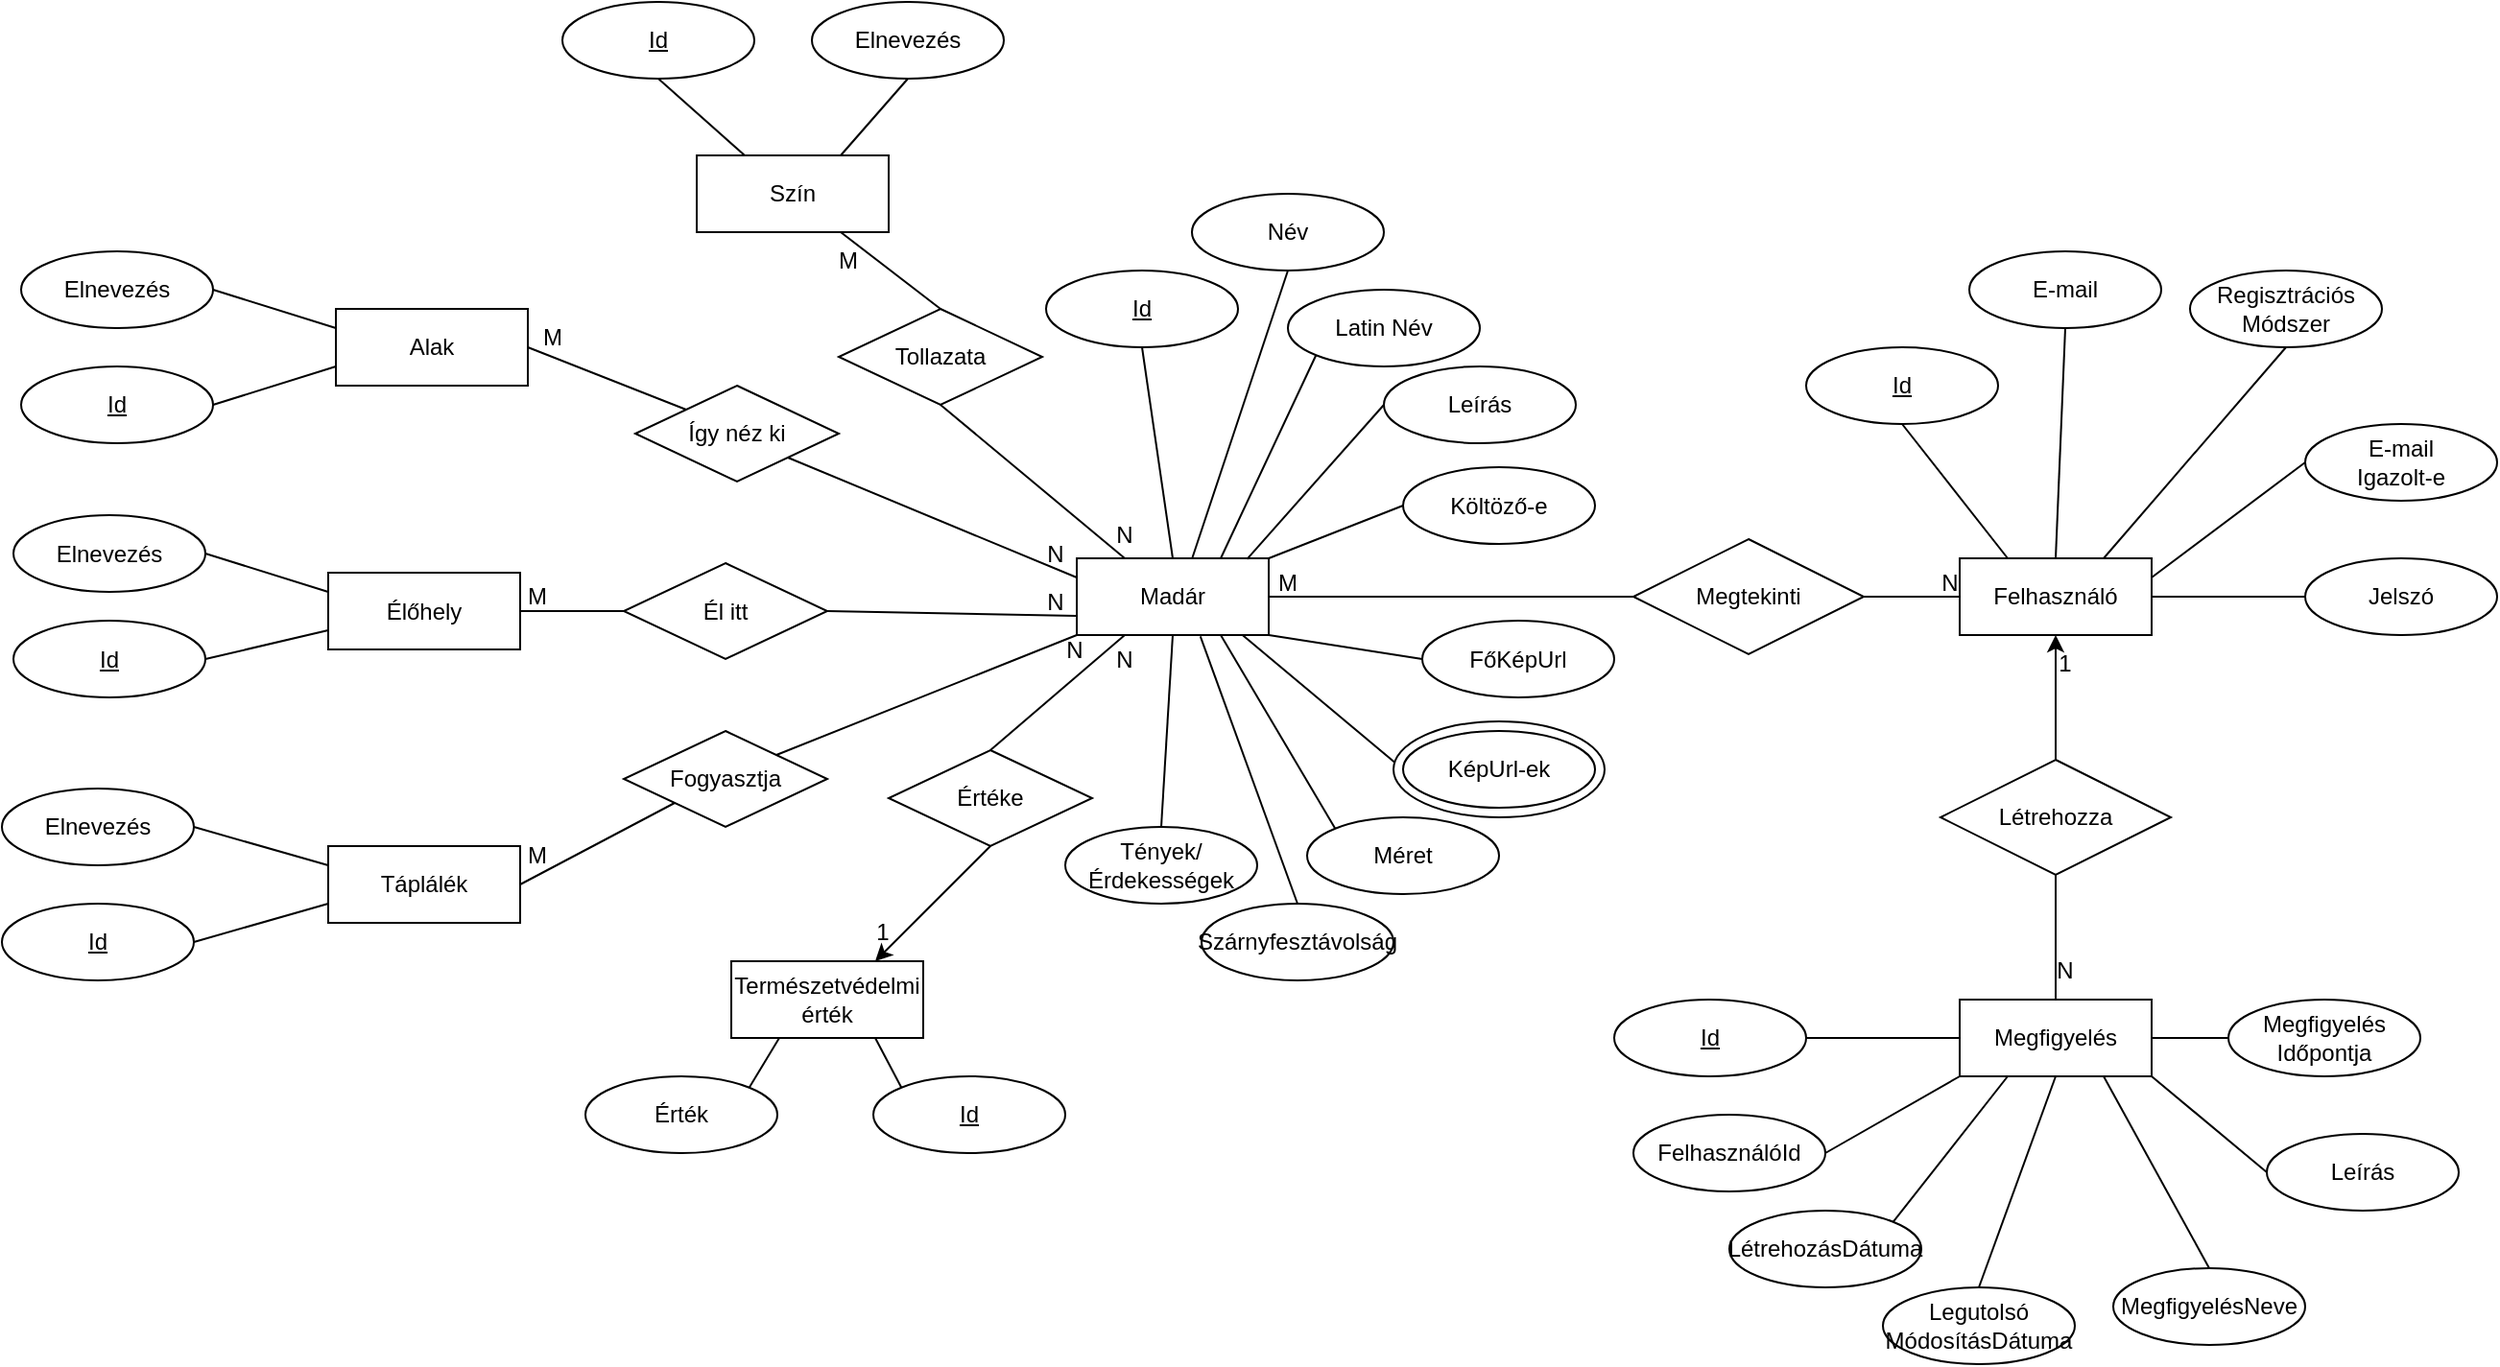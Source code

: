 <mxfile version="25.0.3">
  <diagram name="1 oldal" id="52tMeyd-l2eylrBMG9Zo">
    <mxGraphModel dx="2155" dy="759" grid="1" gridSize="10" guides="1" tooltips="1" connect="1" arrows="1" fold="1" page="1" pageScale="1" pageWidth="827" pageHeight="1169" math="0" shadow="0">
      <root>
        <mxCell id="0" />
        <mxCell id="1" parent="0" />
        <mxCell id="6RY31sjnSMYlJmFglcvq-115" value="Madár" style="whiteSpace=wrap;html=1;align=center;" vertex="1" parent="1">
          <mxGeometry x="470" y="560" width="100" height="40" as="geometry" />
        </mxCell>
        <mxCell id="6RY31sjnSMYlJmFglcvq-116" value="Felhasználó" style="whiteSpace=wrap;html=1;align=center;" vertex="1" parent="1">
          <mxGeometry x="930" y="560" width="100" height="40" as="geometry" />
        </mxCell>
        <mxCell id="6RY31sjnSMYlJmFglcvq-223" style="edgeStyle=orthogonalEdgeStyle;rounded=0;orthogonalLoop=1;jettySize=auto;html=1;exitX=0.5;exitY=0;exitDx=0;exitDy=0;fontFamily=Helvetica;fontSize=12;fontColor=default;endArrow=classic;endFill=1;startArrow=none;startFill=0;" edge="1" parent="1" source="6RY31sjnSMYlJmFglcvq-225" target="6RY31sjnSMYlJmFglcvq-116">
          <mxGeometry relative="1" as="geometry">
            <Array as="points">
              <mxPoint x="980" y="630" />
              <mxPoint x="980" y="630" />
            </Array>
          </mxGeometry>
        </mxCell>
        <mxCell id="6RY31sjnSMYlJmFglcvq-117" value="Megfigyelés" style="whiteSpace=wrap;html=1;align=center;" vertex="1" parent="1">
          <mxGeometry x="930" y="790" width="100" height="40" as="geometry" />
        </mxCell>
        <mxCell id="6RY31sjnSMYlJmFglcvq-118" value="Szín" style="whiteSpace=wrap;html=1;align=center;" vertex="1" parent="1">
          <mxGeometry x="272" y="350" width="100" height="40" as="geometry" />
        </mxCell>
        <mxCell id="6RY31sjnSMYlJmFglcvq-119" value="Természetvédelmi érték" style="whiteSpace=wrap;html=1;align=center;" vertex="1" parent="1">
          <mxGeometry x="290" y="770" width="100" height="40" as="geometry" />
        </mxCell>
        <mxCell id="6RY31sjnSMYlJmFglcvq-121" value="Id" style="ellipse;whiteSpace=wrap;html=1;align=center;fontStyle=4" vertex="1" parent="1">
          <mxGeometry x="364" y="830" width="100" height="40" as="geometry" />
        </mxCell>
        <mxCell id="6RY31sjnSMYlJmFglcvq-122" value="Érték" style="ellipse;whiteSpace=wrap;html=1;align=center;" vertex="1" parent="1">
          <mxGeometry x="214" y="830" width="100" height="40" as="geometry" />
        </mxCell>
        <mxCell id="6RY31sjnSMYlJmFglcvq-123" value="Id" style="ellipse;whiteSpace=wrap;html=1;align=center;fontStyle=4" vertex="1" parent="1">
          <mxGeometry x="202" y="270" width="100" height="40" as="geometry" />
        </mxCell>
        <mxCell id="6RY31sjnSMYlJmFglcvq-125" value="Elnevezés" style="ellipse;whiteSpace=wrap;html=1;align=center;" vertex="1" parent="1">
          <mxGeometry x="332" y="270" width="100" height="40" as="geometry" />
        </mxCell>
        <mxCell id="6RY31sjnSMYlJmFglcvq-129" value="" style="endArrow=none;html=1;rounded=0;entryX=0.5;entryY=1;entryDx=0;entryDy=0;exitX=0.25;exitY=0;exitDx=0;exitDy=0;" edge="1" parent="1" source="6RY31sjnSMYlJmFglcvq-118" target="6RY31sjnSMYlJmFglcvq-123">
          <mxGeometry width="50" height="50" relative="1" as="geometry">
            <mxPoint x="312" y="440" as="sourcePoint" />
            <mxPoint x="362" y="390" as="targetPoint" />
          </mxGeometry>
        </mxCell>
        <mxCell id="6RY31sjnSMYlJmFglcvq-130" value="" style="endArrow=none;html=1;rounded=0;entryX=0.5;entryY=1;entryDx=0;entryDy=0;exitX=0.75;exitY=0;exitDx=0;exitDy=0;" edge="1" parent="1" source="6RY31sjnSMYlJmFglcvq-118" target="6RY31sjnSMYlJmFglcvq-125">
          <mxGeometry width="50" height="50" relative="1" as="geometry">
            <mxPoint x="312" y="440" as="sourcePoint" />
            <mxPoint x="362" y="390" as="targetPoint" />
          </mxGeometry>
        </mxCell>
        <mxCell id="6RY31sjnSMYlJmFglcvq-131" value="Alak" style="whiteSpace=wrap;html=1;align=center;" vertex="1" parent="1">
          <mxGeometry x="84" y="430" width="100" height="40" as="geometry" />
        </mxCell>
        <mxCell id="6RY31sjnSMYlJmFglcvq-132" value="Id" style="ellipse;whiteSpace=wrap;html=1;align=center;fontStyle=4" vertex="1" parent="1">
          <mxGeometry x="-80" y="460" width="100" height="40" as="geometry" />
        </mxCell>
        <mxCell id="6RY31sjnSMYlJmFglcvq-133" value="Elnevezés" style="ellipse;whiteSpace=wrap;html=1;align=center;" vertex="1" parent="1">
          <mxGeometry x="-80" y="400" width="100" height="40" as="geometry" />
        </mxCell>
        <mxCell id="6RY31sjnSMYlJmFglcvq-134" value="" style="endArrow=none;html=1;rounded=0;entryX=1;entryY=0.5;entryDx=0;entryDy=0;exitX=0;exitY=0.75;exitDx=0;exitDy=0;" edge="1" parent="1" source="6RY31sjnSMYlJmFglcvq-131" target="6RY31sjnSMYlJmFglcvq-132">
          <mxGeometry width="50" height="50" relative="1" as="geometry">
            <mxPoint x="124" y="530" as="sourcePoint" />
            <mxPoint x="174" y="480" as="targetPoint" />
          </mxGeometry>
        </mxCell>
        <mxCell id="6RY31sjnSMYlJmFglcvq-135" value="" style="endArrow=none;html=1;rounded=0;entryX=1;entryY=0.5;entryDx=0;entryDy=0;exitX=0;exitY=0.25;exitDx=0;exitDy=0;" edge="1" parent="1" source="6RY31sjnSMYlJmFglcvq-131" target="6RY31sjnSMYlJmFglcvq-133">
          <mxGeometry width="50" height="50" relative="1" as="geometry">
            <mxPoint x="124" y="530" as="sourcePoint" />
            <mxPoint x="174" y="480" as="targetPoint" />
          </mxGeometry>
        </mxCell>
        <mxCell id="6RY31sjnSMYlJmFglcvq-136" value="Élőhely" style="whiteSpace=wrap;html=1;align=center;" vertex="1" parent="1">
          <mxGeometry x="80" y="567.5" width="100" height="40" as="geometry" />
        </mxCell>
        <mxCell id="6RY31sjnSMYlJmFglcvq-137" value="Id" style="ellipse;whiteSpace=wrap;html=1;align=center;fontStyle=4" vertex="1" parent="1">
          <mxGeometry x="-84" y="592.5" width="100" height="40" as="geometry" />
        </mxCell>
        <mxCell id="6RY31sjnSMYlJmFglcvq-138" value="Elnevezés" style="ellipse;whiteSpace=wrap;html=1;align=center;" vertex="1" parent="1">
          <mxGeometry x="-84" y="537.5" width="100" height="40" as="geometry" />
        </mxCell>
        <mxCell id="6RY31sjnSMYlJmFglcvq-139" value="" style="endArrow=none;html=1;rounded=0;entryX=1;entryY=0.5;entryDx=0;entryDy=0;exitX=0;exitY=0.75;exitDx=0;exitDy=0;" edge="1" parent="1" source="6RY31sjnSMYlJmFglcvq-136" target="6RY31sjnSMYlJmFglcvq-137">
          <mxGeometry width="50" height="50" relative="1" as="geometry">
            <mxPoint x="120" y="657.5" as="sourcePoint" />
            <mxPoint x="170" y="607.5" as="targetPoint" />
          </mxGeometry>
        </mxCell>
        <mxCell id="6RY31sjnSMYlJmFglcvq-140" value="" style="endArrow=none;html=1;rounded=0;entryX=1;entryY=0.5;entryDx=0;entryDy=0;exitX=0;exitY=0.25;exitDx=0;exitDy=0;" edge="1" parent="1" source="6RY31sjnSMYlJmFglcvq-136" target="6RY31sjnSMYlJmFglcvq-138">
          <mxGeometry width="50" height="50" relative="1" as="geometry">
            <mxPoint x="120" y="657.5" as="sourcePoint" />
            <mxPoint x="170" y="607.5" as="targetPoint" />
          </mxGeometry>
        </mxCell>
        <mxCell id="6RY31sjnSMYlJmFglcvq-141" value="Táplálék" style="whiteSpace=wrap;html=1;align=center;" vertex="1" parent="1">
          <mxGeometry x="80" y="710" width="100" height="40" as="geometry" />
        </mxCell>
        <mxCell id="6RY31sjnSMYlJmFglcvq-142" value="Id" style="ellipse;whiteSpace=wrap;html=1;align=center;fontStyle=4" vertex="1" parent="1">
          <mxGeometry x="-90" y="740" width="100" height="40" as="geometry" />
        </mxCell>
        <mxCell id="6RY31sjnSMYlJmFglcvq-143" value="Elnevezés" style="ellipse;whiteSpace=wrap;html=1;align=center;" vertex="1" parent="1">
          <mxGeometry x="-90" y="680" width="100" height="40" as="geometry" />
        </mxCell>
        <mxCell id="6RY31sjnSMYlJmFglcvq-144" value="" style="endArrow=none;html=1;rounded=0;entryX=1;entryY=0.5;entryDx=0;entryDy=0;exitX=0;exitY=0.75;exitDx=0;exitDy=0;" edge="1" parent="1" source="6RY31sjnSMYlJmFglcvq-141" target="6RY31sjnSMYlJmFglcvq-142">
          <mxGeometry width="50" height="50" relative="1" as="geometry">
            <mxPoint x="120" y="800" as="sourcePoint" />
            <mxPoint x="170" y="750" as="targetPoint" />
          </mxGeometry>
        </mxCell>
        <mxCell id="6RY31sjnSMYlJmFglcvq-145" value="" style="endArrow=none;html=1;rounded=0;entryX=1;entryY=0.5;entryDx=0;entryDy=0;exitX=0;exitY=0.25;exitDx=0;exitDy=0;" edge="1" parent="1" source="6RY31sjnSMYlJmFglcvq-141" target="6RY31sjnSMYlJmFglcvq-143">
          <mxGeometry width="50" height="50" relative="1" as="geometry">
            <mxPoint x="120" y="800" as="sourcePoint" />
            <mxPoint x="170" y="750" as="targetPoint" />
          </mxGeometry>
        </mxCell>
        <mxCell id="6RY31sjnSMYlJmFglcvq-146" value="" style="endArrow=none;html=1;rounded=0;exitX=0;exitY=0;exitDx=0;exitDy=0;entryX=0.75;entryY=1;entryDx=0;entryDy=0;" edge="1" parent="1" source="6RY31sjnSMYlJmFglcvq-121" target="6RY31sjnSMYlJmFglcvq-119">
          <mxGeometry width="50" height="50" relative="1" as="geometry">
            <mxPoint x="420" y="820" as="sourcePoint" />
            <mxPoint x="470" y="770" as="targetPoint" />
          </mxGeometry>
        </mxCell>
        <mxCell id="6RY31sjnSMYlJmFglcvq-147" value="" style="endArrow=none;html=1;rounded=0;entryX=0.25;entryY=1;entryDx=0;entryDy=0;exitX=1;exitY=0;exitDx=0;exitDy=0;" edge="1" parent="1" source="6RY31sjnSMYlJmFglcvq-122" target="6RY31sjnSMYlJmFglcvq-119">
          <mxGeometry width="50" height="50" relative="1" as="geometry">
            <mxPoint x="420" y="820" as="sourcePoint" />
            <mxPoint x="470" y="770" as="targetPoint" />
          </mxGeometry>
        </mxCell>
        <mxCell id="6RY31sjnSMYlJmFglcvq-148" value="" style="endArrow=none;startArrow=none;html=1;rounded=0;exitX=1;exitY=0;exitDx=0;exitDy=0;entryX=0;entryY=1;entryDx=0;entryDy=0;startFill=0;endFill=0;" edge="1" parent="1" source="6RY31sjnSMYlJmFglcvq-156" target="6RY31sjnSMYlJmFglcvq-115">
          <mxGeometry width="50" height="50" relative="1" as="geometry">
            <mxPoint x="290" y="650" as="sourcePoint" />
            <mxPoint x="340" y="600" as="targetPoint" />
          </mxGeometry>
        </mxCell>
        <mxCell id="6RY31sjnSMYlJmFglcvq-149" value="" style="endArrow=none;startArrow=none;html=1;rounded=0;exitX=1;exitY=0.5;exitDx=0;exitDy=0;entryX=0;entryY=0.75;entryDx=0;entryDy=0;startFill=0;endFill=0;" edge="1" parent="1" source="6RY31sjnSMYlJmFglcvq-157" target="6RY31sjnSMYlJmFglcvq-115">
          <mxGeometry width="50" height="50" relative="1" as="geometry">
            <mxPoint x="290" y="650" as="sourcePoint" />
            <mxPoint x="340" y="600" as="targetPoint" />
          </mxGeometry>
        </mxCell>
        <mxCell id="6RY31sjnSMYlJmFglcvq-150" value="" style="endArrow=none;startArrow=none;html=1;rounded=0;exitX=1;exitY=1;exitDx=0;exitDy=0;entryX=0;entryY=0.25;entryDx=0;entryDy=0;startFill=0;endFill=0;" edge="1" parent="1" source="6RY31sjnSMYlJmFglcvq-158" target="6RY31sjnSMYlJmFglcvq-115">
          <mxGeometry width="50" height="50" relative="1" as="geometry">
            <mxPoint x="290" y="650" as="sourcePoint" />
            <mxPoint x="340" y="600" as="targetPoint" />
          </mxGeometry>
        </mxCell>
        <mxCell id="6RY31sjnSMYlJmFglcvq-151" value="" style="endArrow=none;startArrow=none;html=1;rounded=0;exitX=0.5;exitY=1;exitDx=0;exitDy=0;entryX=0.25;entryY=0;entryDx=0;entryDy=0;startFill=0;endFill=0;" edge="1" parent="1" source="6RY31sjnSMYlJmFglcvq-159" target="6RY31sjnSMYlJmFglcvq-115">
          <mxGeometry width="50" height="50" relative="1" as="geometry">
            <mxPoint x="290" y="650" as="sourcePoint" />
            <mxPoint x="340" y="600" as="targetPoint" />
          </mxGeometry>
        </mxCell>
        <mxCell id="6RY31sjnSMYlJmFglcvq-152" value="" style="endArrow=classic;html=1;rounded=0;entryX=0.75;entryY=0;entryDx=0;entryDy=0;exitX=0.5;exitY=1;exitDx=0;exitDy=0;" edge="1" parent="1" source="6RY31sjnSMYlJmFglcvq-154" target="6RY31sjnSMYlJmFglcvq-119">
          <mxGeometry width="50" height="50" relative="1" as="geometry">
            <mxPoint x="290" y="650" as="sourcePoint" />
            <mxPoint x="340" y="600" as="targetPoint" />
          </mxGeometry>
        </mxCell>
        <mxCell id="6RY31sjnSMYlJmFglcvq-155" value="" style="endArrow=none;html=1;rounded=0;entryX=0.5;entryY=0;entryDx=0;entryDy=0;exitX=0.25;exitY=1;exitDx=0;exitDy=0;verticalAlign=middle;strokeColor=default;endFill=0;" edge="1" parent="1" source="6RY31sjnSMYlJmFglcvq-115" target="6RY31sjnSMYlJmFglcvq-154">
          <mxGeometry width="50" height="50" relative="1" as="geometry">
            <mxPoint x="415" y="600" as="sourcePoint" />
            <mxPoint x="340" y="770" as="targetPoint" />
          </mxGeometry>
        </mxCell>
        <mxCell id="6RY31sjnSMYlJmFglcvq-154" value="Értéke" style="rhombus;whiteSpace=wrap;html=1;" vertex="1" parent="1">
          <mxGeometry x="372" y="660" width="106" height="50" as="geometry" />
        </mxCell>
        <mxCell id="6RY31sjnSMYlJmFglcvq-161" value="" style="endArrow=none;startArrow=none;html=1;rounded=0;exitX=1;exitY=0.5;exitDx=0;exitDy=0;entryX=0;entryY=0.5;entryDx=0;entryDy=0;endFill=0;startFill=0;" edge="1" parent="1" source="6RY31sjnSMYlJmFglcvq-136" target="6RY31sjnSMYlJmFglcvq-157">
          <mxGeometry width="50" height="50" relative="1" as="geometry">
            <mxPoint x="194" y="580" as="sourcePoint" />
            <mxPoint x="390" y="590" as="targetPoint" />
          </mxGeometry>
        </mxCell>
        <mxCell id="6RY31sjnSMYlJmFglcvq-157" value="Él itt" style="rhombus;whiteSpace=wrap;html=1;" vertex="1" parent="1">
          <mxGeometry x="234" y="562.5" width="106" height="50" as="geometry" />
        </mxCell>
        <mxCell id="6RY31sjnSMYlJmFglcvq-162" value="" style="endArrow=none;startArrow=none;html=1;rounded=0;exitX=1;exitY=0.5;exitDx=0;exitDy=0;entryX=0;entryY=1;entryDx=0;entryDy=0;endFill=0;startFill=0;" edge="1" parent="1" source="6RY31sjnSMYlJmFglcvq-141" target="6RY31sjnSMYlJmFglcvq-156">
          <mxGeometry width="50" height="50" relative="1" as="geometry">
            <mxPoint x="200" y="710" as="sourcePoint" />
            <mxPoint x="390" y="600" as="targetPoint" />
          </mxGeometry>
        </mxCell>
        <mxCell id="6RY31sjnSMYlJmFglcvq-156" value="Fogyasztja" style="rhombus;whiteSpace=wrap;html=1;" vertex="1" parent="1">
          <mxGeometry x="234" y="650" width="106" height="50" as="geometry" />
        </mxCell>
        <mxCell id="6RY31sjnSMYlJmFglcvq-163" value="" style="endArrow=none;startArrow=none;html=1;rounded=0;exitX=1;exitY=0.5;exitDx=0;exitDy=0;entryX=0;entryY=0;entryDx=0;entryDy=0;endFill=0;startFill=0;" edge="1" parent="1" source="6RY31sjnSMYlJmFglcvq-131" target="6RY31sjnSMYlJmFglcvq-158">
          <mxGeometry width="50" height="50" relative="1" as="geometry">
            <mxPoint x="194" y="450" as="sourcePoint" />
            <mxPoint x="390" y="570" as="targetPoint" />
          </mxGeometry>
        </mxCell>
        <mxCell id="6RY31sjnSMYlJmFglcvq-158" value="Így néz ki" style="rhombus;whiteSpace=wrap;html=1;" vertex="1" parent="1">
          <mxGeometry x="240" y="470" width="106" height="50" as="geometry" />
        </mxCell>
        <mxCell id="6RY31sjnSMYlJmFglcvq-164" value="" style="endArrow=none;startArrow=none;html=1;rounded=0;exitX=0.75;exitY=1;exitDx=0;exitDy=0;entryX=0.5;entryY=0;entryDx=0;entryDy=0;endFill=0;startFill=0;" edge="1" parent="1" source="6RY31sjnSMYlJmFglcvq-118" target="6RY31sjnSMYlJmFglcvq-159">
          <mxGeometry width="50" height="50" relative="1" as="geometry">
            <mxPoint x="329" y="410" as="sourcePoint" />
            <mxPoint x="415" y="560" as="targetPoint" />
          </mxGeometry>
        </mxCell>
        <mxCell id="6RY31sjnSMYlJmFglcvq-159" value="Tollazata" style="rhombus;whiteSpace=wrap;html=1;" vertex="1" parent="1">
          <mxGeometry x="346" y="430" width="106" height="50" as="geometry" />
        </mxCell>
        <mxCell id="6RY31sjnSMYlJmFglcvq-166" value="Id" style="ellipse;whiteSpace=wrap;html=1;align=center;fontStyle=4" vertex="1" parent="1">
          <mxGeometry x="454" y="410" width="100" height="40" as="geometry" />
        </mxCell>
        <mxCell id="6RY31sjnSMYlJmFglcvq-167" value="Név" style="ellipse;whiteSpace=wrap;html=1;align=center;" vertex="1" parent="1">
          <mxGeometry x="530" y="370" width="100" height="40" as="geometry" />
        </mxCell>
        <mxCell id="6RY31sjnSMYlJmFglcvq-168" value="Latin Név" style="ellipse;whiteSpace=wrap;html=1;align=center;" vertex="1" parent="1">
          <mxGeometry x="580" y="420" width="100" height="40" as="geometry" />
        </mxCell>
        <mxCell id="6RY31sjnSMYlJmFglcvq-174" value="Leírás" style="ellipse;whiteSpace=wrap;html=1;align=center;" vertex="1" parent="1">
          <mxGeometry x="630" y="460" width="100" height="40" as="geometry" />
        </mxCell>
        <mxCell id="6RY31sjnSMYlJmFglcvq-175" value="Tények/ Érdekességek" style="ellipse;whiteSpace=wrap;html=1;align=center;" vertex="1" parent="1">
          <mxGeometry x="464" y="700" width="100" height="40" as="geometry" />
        </mxCell>
        <mxCell id="6RY31sjnSMYlJmFglcvq-178" value="Költöző-e" style="ellipse;whiteSpace=wrap;html=1;align=center;" vertex="1" parent="1">
          <mxGeometry x="640" y="512.5" width="100" height="40" as="geometry" />
        </mxCell>
        <mxCell id="6RY31sjnSMYlJmFglcvq-179" value="FőKépUrl" style="ellipse;whiteSpace=wrap;html=1;align=center;" vertex="1" parent="1">
          <mxGeometry x="650" y="592.5" width="100" height="40" as="geometry" />
        </mxCell>
        <mxCell id="6RY31sjnSMYlJmFglcvq-181" value="Méret" style="ellipse;whiteSpace=wrap;html=1;align=center;" vertex="1" parent="1">
          <mxGeometry x="590" y="695" width="100" height="40" as="geometry" />
        </mxCell>
        <mxCell id="6RY31sjnSMYlJmFglcvq-182" value="Szárnyfesztávolság" style="ellipse;whiteSpace=wrap;html=1;align=center;" vertex="1" parent="1">
          <mxGeometry x="535" y="740" width="100" height="40" as="geometry" />
        </mxCell>
        <mxCell id="6RY31sjnSMYlJmFglcvq-184" style="edgeStyle=orthogonalEdgeStyle;rounded=0;orthogonalLoop=1;jettySize=auto;html=1;entryX=1;entryY=0.5;entryDx=0;entryDy=0;endArrow=none;endFill=0;" edge="1" parent="1" source="6RY31sjnSMYlJmFglcvq-183" target="6RY31sjnSMYlJmFglcvq-115">
          <mxGeometry relative="1" as="geometry" />
        </mxCell>
        <mxCell id="6RY31sjnSMYlJmFglcvq-185" style="edgeStyle=orthogonalEdgeStyle;rounded=0;orthogonalLoop=1;jettySize=auto;html=1;entryX=0;entryY=0.5;entryDx=0;entryDy=0;endArrow=none;endFill=0;" edge="1" parent="1" source="6RY31sjnSMYlJmFglcvq-183" target="6RY31sjnSMYlJmFglcvq-116">
          <mxGeometry relative="1" as="geometry" />
        </mxCell>
        <mxCell id="6RY31sjnSMYlJmFglcvq-183" value="Megtekinti" style="shape=rhombus;perimeter=rhombusPerimeter;whiteSpace=wrap;html=1;align=center;" vertex="1" parent="1">
          <mxGeometry x="760" y="550" width="120" height="60" as="geometry" />
        </mxCell>
        <mxCell id="6RY31sjnSMYlJmFglcvq-191" value="1" style="text;html=1;align=center;verticalAlign=middle;whiteSpace=wrap;rounded=0;" vertex="1" parent="1">
          <mxGeometry x="364" y="750" width="10" height="10" as="geometry" />
        </mxCell>
        <mxCell id="6RY31sjnSMYlJmFglcvq-193" value="N" style="text;html=1;align=center;verticalAlign=middle;whiteSpace=wrap;rounded=0;" vertex="1" parent="1">
          <mxGeometry x="490" y="607.5" width="10" height="10" as="geometry" />
        </mxCell>
        <mxCell id="6RY31sjnSMYlJmFglcvq-194" value="N" style="text;html=1;align=center;verticalAlign=middle;whiteSpace=wrap;rounded=0;" vertex="1" parent="1">
          <mxGeometry x="464" y="602.5" width="10" height="10" as="geometry" />
        </mxCell>
        <mxCell id="6RY31sjnSMYlJmFglcvq-195" value="M" style="text;html=1;align=center;verticalAlign=middle;whiteSpace=wrap;rounded=0;" vertex="1" parent="1">
          <mxGeometry x="184" y="710" width="10" height="10" as="geometry" />
        </mxCell>
        <mxCell id="6RY31sjnSMYlJmFglcvq-197" value="N" style="text;html=1;align=center;verticalAlign=middle;whiteSpace=wrap;rounded=0;" vertex="1" parent="1">
          <mxGeometry x="454" y="577.5" width="10" height="10" as="geometry" />
        </mxCell>
        <mxCell id="6RY31sjnSMYlJmFglcvq-198" value="M" style="text;html=1;align=center;verticalAlign=middle;whiteSpace=wrap;rounded=0;" vertex="1" parent="1">
          <mxGeometry x="184" y="575" width="10" height="10" as="geometry" />
        </mxCell>
        <mxCell id="6RY31sjnSMYlJmFglcvq-199" value="N" style="text;html=1;align=center;verticalAlign=middle;whiteSpace=wrap;rounded=0;" vertex="1" parent="1">
          <mxGeometry x="454" y="552.5" width="10" height="10" as="geometry" />
        </mxCell>
        <mxCell id="6RY31sjnSMYlJmFglcvq-200" value="N" style="text;html=1;align=center;verticalAlign=middle;whiteSpace=wrap;rounded=0;" vertex="1" parent="1">
          <mxGeometry x="490" y="542.5" width="10" height="10" as="geometry" />
        </mxCell>
        <mxCell id="6RY31sjnSMYlJmFglcvq-201" value="M" style="text;html=1;align=center;verticalAlign=middle;whiteSpace=wrap;rounded=0;" vertex="1" parent="1">
          <mxGeometry x="192" y="440" width="10" height="10" as="geometry" />
        </mxCell>
        <mxCell id="6RY31sjnSMYlJmFglcvq-202" value="M" style="text;html=1;align=center;verticalAlign=middle;whiteSpace=wrap;rounded=0;" vertex="1" parent="1">
          <mxGeometry x="346" y="400" width="10" height="10" as="geometry" />
        </mxCell>
        <mxCell id="6RY31sjnSMYlJmFglcvq-204" value="" style="endArrow=none;html=1;rounded=0;exitX=0.5;exitY=0;exitDx=0;exitDy=0;entryX=0.5;entryY=1;entryDx=0;entryDy=0;" edge="1" parent="1" source="6RY31sjnSMYlJmFglcvq-175" target="6RY31sjnSMYlJmFglcvq-115">
          <mxGeometry width="50" height="50" relative="1" as="geometry">
            <mxPoint x="640" y="650" as="sourcePoint" />
            <mxPoint x="690" y="600" as="targetPoint" />
          </mxGeometry>
        </mxCell>
        <mxCell id="6RY31sjnSMYlJmFglcvq-205" value="" style="endArrow=none;html=1;rounded=0;exitX=0.5;exitY=0;exitDx=0;exitDy=0;entryX=0.644;entryY=1.017;entryDx=0;entryDy=0;entryPerimeter=0;" edge="1" parent="1" source="6RY31sjnSMYlJmFglcvq-182" target="6RY31sjnSMYlJmFglcvq-115">
          <mxGeometry width="50" height="50" relative="1" as="geometry">
            <mxPoint x="640" y="650" as="sourcePoint" />
            <mxPoint x="690" y="600" as="targetPoint" />
          </mxGeometry>
        </mxCell>
        <mxCell id="6RY31sjnSMYlJmFglcvq-206" value="" style="endArrow=none;html=1;rounded=0;exitX=0;exitY=0;exitDx=0;exitDy=0;entryX=0.75;entryY=1;entryDx=0;entryDy=0;" edge="1" parent="1" source="6RY31sjnSMYlJmFglcvq-181" target="6RY31sjnSMYlJmFglcvq-115">
          <mxGeometry width="50" height="50" relative="1" as="geometry">
            <mxPoint x="640" y="650" as="sourcePoint" />
            <mxPoint x="690" y="600" as="targetPoint" />
          </mxGeometry>
        </mxCell>
        <mxCell id="6RY31sjnSMYlJmFglcvq-207" value="" style="endArrow=none;html=1;rounded=0;entryX=0;entryY=0.5;entryDx=0;entryDy=0;exitX=0.865;exitY=1.003;exitDx=0;exitDy=0;exitPerimeter=0;" edge="1" parent="1" source="6RY31sjnSMYlJmFglcvq-115" target="6RY31sjnSMYlJmFglcvq-180">
          <mxGeometry width="50" height="50" relative="1" as="geometry">
            <mxPoint x="640" y="650" as="sourcePoint" />
            <mxPoint x="690" y="600" as="targetPoint" />
          </mxGeometry>
        </mxCell>
        <mxCell id="6RY31sjnSMYlJmFglcvq-208" value="" style="endArrow=none;html=1;rounded=0;entryX=0;entryY=0.5;entryDx=0;entryDy=0;exitX=1;exitY=1;exitDx=0;exitDy=0;" edge="1" parent="1" source="6RY31sjnSMYlJmFglcvq-115" target="6RY31sjnSMYlJmFglcvq-179">
          <mxGeometry width="50" height="50" relative="1" as="geometry">
            <mxPoint x="640" y="650" as="sourcePoint" />
            <mxPoint x="690" y="600" as="targetPoint" />
          </mxGeometry>
        </mxCell>
        <mxCell id="6RY31sjnSMYlJmFglcvq-209" value="" style="endArrow=none;html=1;rounded=0;exitX=0.5;exitY=0;exitDx=0;exitDy=0;entryX=0.5;entryY=1;entryDx=0;entryDy=0;" edge="1" parent="1" source="6RY31sjnSMYlJmFglcvq-115" target="6RY31sjnSMYlJmFglcvq-166">
          <mxGeometry width="50" height="50" relative="1" as="geometry">
            <mxPoint x="640" y="520" as="sourcePoint" />
            <mxPoint x="690" y="470" as="targetPoint" />
          </mxGeometry>
        </mxCell>
        <mxCell id="6RY31sjnSMYlJmFglcvq-210" value="" style="endArrow=none;html=1;rounded=0;exitX=0.6;exitY=0.01;exitDx=0;exitDy=0;exitPerimeter=0;entryX=0.5;entryY=1;entryDx=0;entryDy=0;" edge="1" parent="1" source="6RY31sjnSMYlJmFglcvq-115" target="6RY31sjnSMYlJmFglcvq-167">
          <mxGeometry width="50" height="50" relative="1" as="geometry">
            <mxPoint x="640" y="520" as="sourcePoint" />
            <mxPoint x="690" y="470" as="targetPoint" />
          </mxGeometry>
        </mxCell>
        <mxCell id="6RY31sjnSMYlJmFglcvq-211" value="" style="endArrow=none;html=1;rounded=0;exitX=0.75;exitY=0;exitDx=0;exitDy=0;entryX=0;entryY=1;entryDx=0;entryDy=0;" edge="1" parent="1" source="6RY31sjnSMYlJmFglcvq-115" target="6RY31sjnSMYlJmFglcvq-168">
          <mxGeometry width="50" height="50" relative="1" as="geometry">
            <mxPoint x="640" y="520" as="sourcePoint" />
            <mxPoint x="690" y="470" as="targetPoint" />
          </mxGeometry>
        </mxCell>
        <mxCell id="6RY31sjnSMYlJmFglcvq-212" value="" style="endArrow=none;html=1;rounded=0;exitX=0.887;exitY=0.01;exitDx=0;exitDy=0;exitPerimeter=0;entryX=0;entryY=0.5;entryDx=0;entryDy=0;" edge="1" parent="1" source="6RY31sjnSMYlJmFglcvq-115" target="6RY31sjnSMYlJmFglcvq-174">
          <mxGeometry width="50" height="50" relative="1" as="geometry">
            <mxPoint x="640" y="520" as="sourcePoint" />
            <mxPoint x="690" y="470" as="targetPoint" />
          </mxGeometry>
        </mxCell>
        <mxCell id="6RY31sjnSMYlJmFglcvq-213" value="" style="endArrow=none;html=1;rounded=0;exitX=1;exitY=0;exitDx=0;exitDy=0;entryX=0;entryY=0.5;entryDx=0;entryDy=0;" edge="1" parent="1" source="6RY31sjnSMYlJmFglcvq-115" target="6RY31sjnSMYlJmFglcvq-178">
          <mxGeometry width="50" height="50" relative="1" as="geometry">
            <mxPoint x="640" y="620" as="sourcePoint" />
            <mxPoint x="690" y="570" as="targetPoint" />
          </mxGeometry>
        </mxCell>
        <mxCell id="6RY31sjnSMYlJmFglcvq-215" value="" style="group" vertex="1" connectable="0" parent="1">
          <mxGeometry x="635" y="645" width="110" height="50" as="geometry" />
        </mxCell>
        <mxCell id="6RY31sjnSMYlJmFglcvq-214" value="" style="ellipse;whiteSpace=wrap;html=1;align=center;" vertex="1" parent="6RY31sjnSMYlJmFglcvq-215">
          <mxGeometry width="110" height="50" as="geometry" />
        </mxCell>
        <mxCell id="6RY31sjnSMYlJmFglcvq-180" value="KépUrl-ek" style="ellipse;whiteSpace=wrap;html=1;align=center;" vertex="1" parent="6RY31sjnSMYlJmFglcvq-215">
          <mxGeometry x="5" y="5" width="100" height="40" as="geometry" />
        </mxCell>
        <mxCell id="6RY31sjnSMYlJmFglcvq-217" value="M" style="text;html=1;align=center;verticalAlign=middle;whiteSpace=wrap;rounded=0;" vertex="1" parent="1">
          <mxGeometry x="575" y="567.5" width="10" height="10" as="geometry" />
        </mxCell>
        <mxCell id="6RY31sjnSMYlJmFglcvq-221" value="N" style="text;html=1;align=center;verticalAlign=middle;whiteSpace=wrap;rounded=0;" vertex="1" parent="1">
          <mxGeometry x="920" y="567.5" width="10" height="10" as="geometry" />
        </mxCell>
        <mxCell id="6RY31sjnSMYlJmFglcvq-224" value="" style="edgeStyle=orthogonalEdgeStyle;rounded=0;orthogonalLoop=1;jettySize=auto;html=1;exitX=0.5;exitY=0;exitDx=0;exitDy=0;fontFamily=Helvetica;fontSize=12;fontColor=default;endArrow=none;endFill=0;startArrow=none;startFill=0;" edge="1" parent="1" source="6RY31sjnSMYlJmFglcvq-117" target="6RY31sjnSMYlJmFglcvq-225">
          <mxGeometry relative="1" as="geometry">
            <mxPoint x="980" y="790" as="sourcePoint" />
            <mxPoint x="980" y="600" as="targetPoint" />
          </mxGeometry>
        </mxCell>
        <mxCell id="6RY31sjnSMYlJmFglcvq-225" value="Létrehozza" style="shape=rhombus;perimeter=rhombusPerimeter;whiteSpace=wrap;html=1;align=center;strokeColor=default;verticalAlign=middle;fontFamily=Helvetica;fontSize=12;fontColor=default;fillColor=default;" vertex="1" parent="1">
          <mxGeometry x="920" y="665" width="120" height="60" as="geometry" />
        </mxCell>
        <mxCell id="6RY31sjnSMYlJmFglcvq-226" value="N" style="text;html=1;align=center;verticalAlign=middle;whiteSpace=wrap;rounded=0;" vertex="1" parent="1">
          <mxGeometry x="980" y="770" width="10" height="10" as="geometry" />
        </mxCell>
        <mxCell id="6RY31sjnSMYlJmFglcvq-227" value="1" style="text;html=1;align=center;verticalAlign=middle;whiteSpace=wrap;rounded=0;" vertex="1" parent="1">
          <mxGeometry x="980" y="610" width="10" height="10" as="geometry" />
        </mxCell>
        <mxCell id="6RY31sjnSMYlJmFglcvq-229" value="Id" style="ellipse;whiteSpace=wrap;html=1;align=center;fontStyle=4;strokeColor=default;verticalAlign=middle;fontFamily=Helvetica;fontSize=12;fontColor=default;fillColor=default;" vertex="1" parent="1">
          <mxGeometry x="750" y="790" width="100" height="40" as="geometry" />
        </mxCell>
        <mxCell id="6RY31sjnSMYlJmFglcvq-230" value="FelhasználóId" style="ellipse;whiteSpace=wrap;html=1;align=center;strokeColor=default;verticalAlign=middle;fontFamily=Helvetica;fontSize=12;fontColor=default;fillColor=default;" vertex="1" parent="1">
          <mxGeometry x="760" y="850" width="100" height="40" as="geometry" />
        </mxCell>
        <mxCell id="6RY31sjnSMYlJmFglcvq-231" value="Leírás" style="ellipse;whiteSpace=wrap;html=1;align=center;strokeColor=default;verticalAlign=middle;fontFamily=Helvetica;fontSize=12;fontColor=default;fillColor=default;" vertex="1" parent="1">
          <mxGeometry x="1090" y="860" width="100" height="40" as="geometry" />
        </mxCell>
        <mxCell id="6RY31sjnSMYlJmFglcvq-233" value="MegfigyelésNeve" style="ellipse;whiteSpace=wrap;html=1;align=center;strokeColor=default;verticalAlign=middle;fontFamily=Helvetica;fontSize=12;fontColor=default;fillColor=default;" vertex="1" parent="1">
          <mxGeometry x="1010" y="930" width="100" height="40" as="geometry" />
        </mxCell>
        <mxCell id="6RY31sjnSMYlJmFglcvq-235" value="LétrehozásDátuma" style="ellipse;whiteSpace=wrap;html=1;align=center;strokeColor=default;verticalAlign=middle;fontFamily=Helvetica;fontSize=12;fontColor=default;fillColor=default;" vertex="1" parent="1">
          <mxGeometry x="810" y="900" width="100" height="40" as="geometry" />
        </mxCell>
        <mxCell id="6RY31sjnSMYlJmFglcvq-237" value="Legutolsó&lt;div&gt;MódosításDátuma&lt;/div&gt;" style="ellipse;whiteSpace=wrap;html=1;align=center;strokeColor=default;verticalAlign=middle;fontFamily=Helvetica;fontSize=12;fontColor=default;fillColor=default;" vertex="1" parent="1">
          <mxGeometry x="890" y="940" width="100" height="40" as="geometry" />
        </mxCell>
        <mxCell id="6RY31sjnSMYlJmFglcvq-239" value="Megfigyelés&lt;div&gt;Időpontja&lt;/div&gt;" style="ellipse;whiteSpace=wrap;html=1;align=center;strokeColor=default;verticalAlign=middle;fontFamily=Helvetica;fontSize=12;fontColor=default;fillColor=default;" vertex="1" parent="1">
          <mxGeometry x="1070" y="790" width="100" height="40" as="geometry" />
        </mxCell>
        <mxCell id="6RY31sjnSMYlJmFglcvq-245" value="" style="endArrow=none;html=1;rounded=0;fontFamily=Helvetica;fontSize=12;fontColor=default;exitX=0;exitY=0.5;exitDx=0;exitDy=0;entryX=1;entryY=0.5;entryDx=0;entryDy=0;" edge="1" parent="1" source="6RY31sjnSMYlJmFglcvq-239" target="6RY31sjnSMYlJmFglcvq-117">
          <mxGeometry width="50" height="50" relative="1" as="geometry">
            <mxPoint x="1190" y="910" as="sourcePoint" />
            <mxPoint x="1240" y="860" as="targetPoint" />
          </mxGeometry>
        </mxCell>
        <mxCell id="6RY31sjnSMYlJmFglcvq-246" value="" style="endArrow=none;html=1;rounded=0;fontFamily=Helvetica;fontSize=12;fontColor=default;exitX=0;exitY=0.5;exitDx=0;exitDy=0;entryX=1;entryY=1;entryDx=0;entryDy=0;" edge="1" parent="1" source="6RY31sjnSMYlJmFglcvq-231" target="6RY31sjnSMYlJmFglcvq-117">
          <mxGeometry width="50" height="50" relative="1" as="geometry">
            <mxPoint x="1190" y="910" as="sourcePoint" />
            <mxPoint x="1240" y="860" as="targetPoint" />
          </mxGeometry>
        </mxCell>
        <mxCell id="6RY31sjnSMYlJmFglcvq-247" value="" style="endArrow=none;html=1;rounded=0;fontFamily=Helvetica;fontSize=12;fontColor=default;exitX=0.5;exitY=0;exitDx=0;exitDy=0;entryX=0.75;entryY=1;entryDx=0;entryDy=0;" edge="1" parent="1" source="6RY31sjnSMYlJmFglcvq-233" target="6RY31sjnSMYlJmFglcvq-117">
          <mxGeometry width="50" height="50" relative="1" as="geometry">
            <mxPoint x="1190" y="910" as="sourcePoint" />
            <mxPoint x="1240" y="860" as="targetPoint" />
          </mxGeometry>
        </mxCell>
        <mxCell id="6RY31sjnSMYlJmFglcvq-248" value="" style="endArrow=none;html=1;rounded=0;fontFamily=Helvetica;fontSize=12;fontColor=default;exitX=0.5;exitY=0;exitDx=0;exitDy=0;entryX=0.5;entryY=1;entryDx=0;entryDy=0;" edge="1" parent="1" source="6RY31sjnSMYlJmFglcvq-237" target="6RY31sjnSMYlJmFglcvq-117">
          <mxGeometry width="50" height="50" relative="1" as="geometry">
            <mxPoint x="920" y="910" as="sourcePoint" />
            <mxPoint x="970" y="860" as="targetPoint" />
          </mxGeometry>
        </mxCell>
        <mxCell id="6RY31sjnSMYlJmFglcvq-249" value="" style="endArrow=none;html=1;rounded=0;fontFamily=Helvetica;fontSize=12;fontColor=default;exitX=1;exitY=0;exitDx=0;exitDy=0;entryX=0.25;entryY=1;entryDx=0;entryDy=0;" edge="1" parent="1" source="6RY31sjnSMYlJmFglcvq-235" target="6RY31sjnSMYlJmFglcvq-117">
          <mxGeometry width="50" height="50" relative="1" as="geometry">
            <mxPoint x="920" y="910" as="sourcePoint" />
            <mxPoint x="970" y="860" as="targetPoint" />
          </mxGeometry>
        </mxCell>
        <mxCell id="6RY31sjnSMYlJmFglcvq-250" value="" style="endArrow=none;html=1;rounded=0;fontFamily=Helvetica;fontSize=12;fontColor=default;exitX=1;exitY=0.5;exitDx=0;exitDy=0;entryX=0;entryY=1;entryDx=0;entryDy=0;" edge="1" parent="1" source="6RY31sjnSMYlJmFglcvq-230" target="6RY31sjnSMYlJmFglcvq-117">
          <mxGeometry width="50" height="50" relative="1" as="geometry">
            <mxPoint x="920" y="910" as="sourcePoint" />
            <mxPoint x="970" y="860" as="targetPoint" />
          </mxGeometry>
        </mxCell>
        <mxCell id="6RY31sjnSMYlJmFglcvq-251" value="" style="endArrow=none;html=1;rounded=0;fontFamily=Helvetica;fontSize=12;fontColor=default;exitX=1;exitY=0.5;exitDx=0;exitDy=0;entryX=0;entryY=0.5;entryDx=0;entryDy=0;" edge="1" parent="1" source="6RY31sjnSMYlJmFglcvq-229" target="6RY31sjnSMYlJmFglcvq-117">
          <mxGeometry width="50" height="50" relative="1" as="geometry">
            <mxPoint x="920" y="910" as="sourcePoint" />
            <mxPoint x="970" y="860" as="targetPoint" />
          </mxGeometry>
        </mxCell>
        <mxCell id="6RY31sjnSMYlJmFglcvq-257" value="Id" style="ellipse;whiteSpace=wrap;html=1;align=center;fontStyle=4;strokeColor=default;verticalAlign=middle;fontFamily=Helvetica;fontSize=12;fontColor=default;fillColor=default;" vertex="1" parent="1">
          <mxGeometry x="850" y="450" width="100" height="40" as="geometry" />
        </mxCell>
        <mxCell id="6RY31sjnSMYlJmFglcvq-258" value="E-mail" style="ellipse;whiteSpace=wrap;html=1;align=center;strokeColor=default;verticalAlign=middle;fontFamily=Helvetica;fontSize=12;fontColor=default;fillColor=default;" vertex="1" parent="1">
          <mxGeometry x="935" y="400" width="100" height="40" as="geometry" />
        </mxCell>
        <mxCell id="6RY31sjnSMYlJmFglcvq-260" value="Jelszó" style="ellipse;whiteSpace=wrap;html=1;align=center;strokeColor=default;verticalAlign=middle;fontFamily=Helvetica;fontSize=12;fontColor=default;fillColor=default;" vertex="1" parent="1">
          <mxGeometry x="1110" y="560" width="100" height="40" as="geometry" />
        </mxCell>
        <mxCell id="6RY31sjnSMYlJmFglcvq-261" value="E-mail&lt;div&gt;Igazolt-e&lt;/div&gt;" style="ellipse;whiteSpace=wrap;html=1;align=center;strokeColor=default;verticalAlign=middle;fontFamily=Helvetica;fontSize=12;fontColor=default;fillColor=default;" vertex="1" parent="1">
          <mxGeometry x="1110" y="490" width="100" height="40" as="geometry" />
        </mxCell>
        <mxCell id="6RY31sjnSMYlJmFglcvq-262" value="Regisztrációs Módszer" style="ellipse;whiteSpace=wrap;html=1;align=center;strokeColor=default;verticalAlign=middle;fontFamily=Helvetica;fontSize=12;fontColor=default;fillColor=default;" vertex="1" parent="1">
          <mxGeometry x="1050" y="410" width="100" height="40" as="geometry" />
        </mxCell>
        <mxCell id="6RY31sjnSMYlJmFglcvq-263" value="" style="endArrow=none;html=1;rounded=0;fontFamily=Helvetica;fontSize=12;fontColor=default;exitX=0.25;exitY=0;exitDx=0;exitDy=0;entryX=0.5;entryY=1;entryDx=0;entryDy=0;" edge="1" parent="1" source="6RY31sjnSMYlJmFglcvq-116" target="6RY31sjnSMYlJmFglcvq-257">
          <mxGeometry width="50" height="50" relative="1" as="geometry">
            <mxPoint x="1030" y="500" as="sourcePoint" />
            <mxPoint x="1080" y="450" as="targetPoint" />
          </mxGeometry>
        </mxCell>
        <mxCell id="6RY31sjnSMYlJmFglcvq-264" value="" style="endArrow=none;html=1;rounded=0;fontFamily=Helvetica;fontSize=12;fontColor=default;exitX=0.5;exitY=0;exitDx=0;exitDy=0;entryX=0.5;entryY=1;entryDx=0;entryDy=0;" edge="1" parent="1" source="6RY31sjnSMYlJmFglcvq-116" target="6RY31sjnSMYlJmFglcvq-258">
          <mxGeometry width="50" height="50" relative="1" as="geometry">
            <mxPoint x="1030" y="500" as="sourcePoint" />
            <mxPoint x="1080" y="450" as="targetPoint" />
          </mxGeometry>
        </mxCell>
        <mxCell id="6RY31sjnSMYlJmFglcvq-265" value="" style="endArrow=none;html=1;rounded=0;fontFamily=Helvetica;fontSize=12;fontColor=default;exitX=0.75;exitY=0;exitDx=0;exitDy=0;entryX=0.5;entryY=1;entryDx=0;entryDy=0;" edge="1" parent="1" source="6RY31sjnSMYlJmFglcvq-116" target="6RY31sjnSMYlJmFglcvq-262">
          <mxGeometry width="50" height="50" relative="1" as="geometry">
            <mxPoint x="1030" y="500" as="sourcePoint" />
            <mxPoint x="1080" y="450" as="targetPoint" />
          </mxGeometry>
        </mxCell>
        <mxCell id="6RY31sjnSMYlJmFglcvq-266" value="" style="endArrow=none;html=1;rounded=0;fontFamily=Helvetica;fontSize=12;fontColor=default;exitX=1;exitY=0.25;exitDx=0;exitDy=0;entryX=0;entryY=0.5;entryDx=0;entryDy=0;" edge="1" parent="1" source="6RY31sjnSMYlJmFglcvq-116" target="6RY31sjnSMYlJmFglcvq-261">
          <mxGeometry width="50" height="50" relative="1" as="geometry">
            <mxPoint x="1030" y="500" as="sourcePoint" />
            <mxPoint x="1080" y="450" as="targetPoint" />
          </mxGeometry>
        </mxCell>
        <mxCell id="6RY31sjnSMYlJmFglcvq-267" value="" style="endArrow=none;html=1;rounded=0;fontFamily=Helvetica;fontSize=12;fontColor=default;exitX=1;exitY=0.5;exitDx=0;exitDy=0;entryX=0;entryY=0.5;entryDx=0;entryDy=0;" edge="1" parent="1" source="6RY31sjnSMYlJmFglcvq-116" target="6RY31sjnSMYlJmFglcvq-260">
          <mxGeometry width="50" height="50" relative="1" as="geometry">
            <mxPoint x="1030" y="500" as="sourcePoint" />
            <mxPoint x="1080" y="450" as="targetPoint" />
          </mxGeometry>
        </mxCell>
      </root>
    </mxGraphModel>
  </diagram>
</mxfile>

